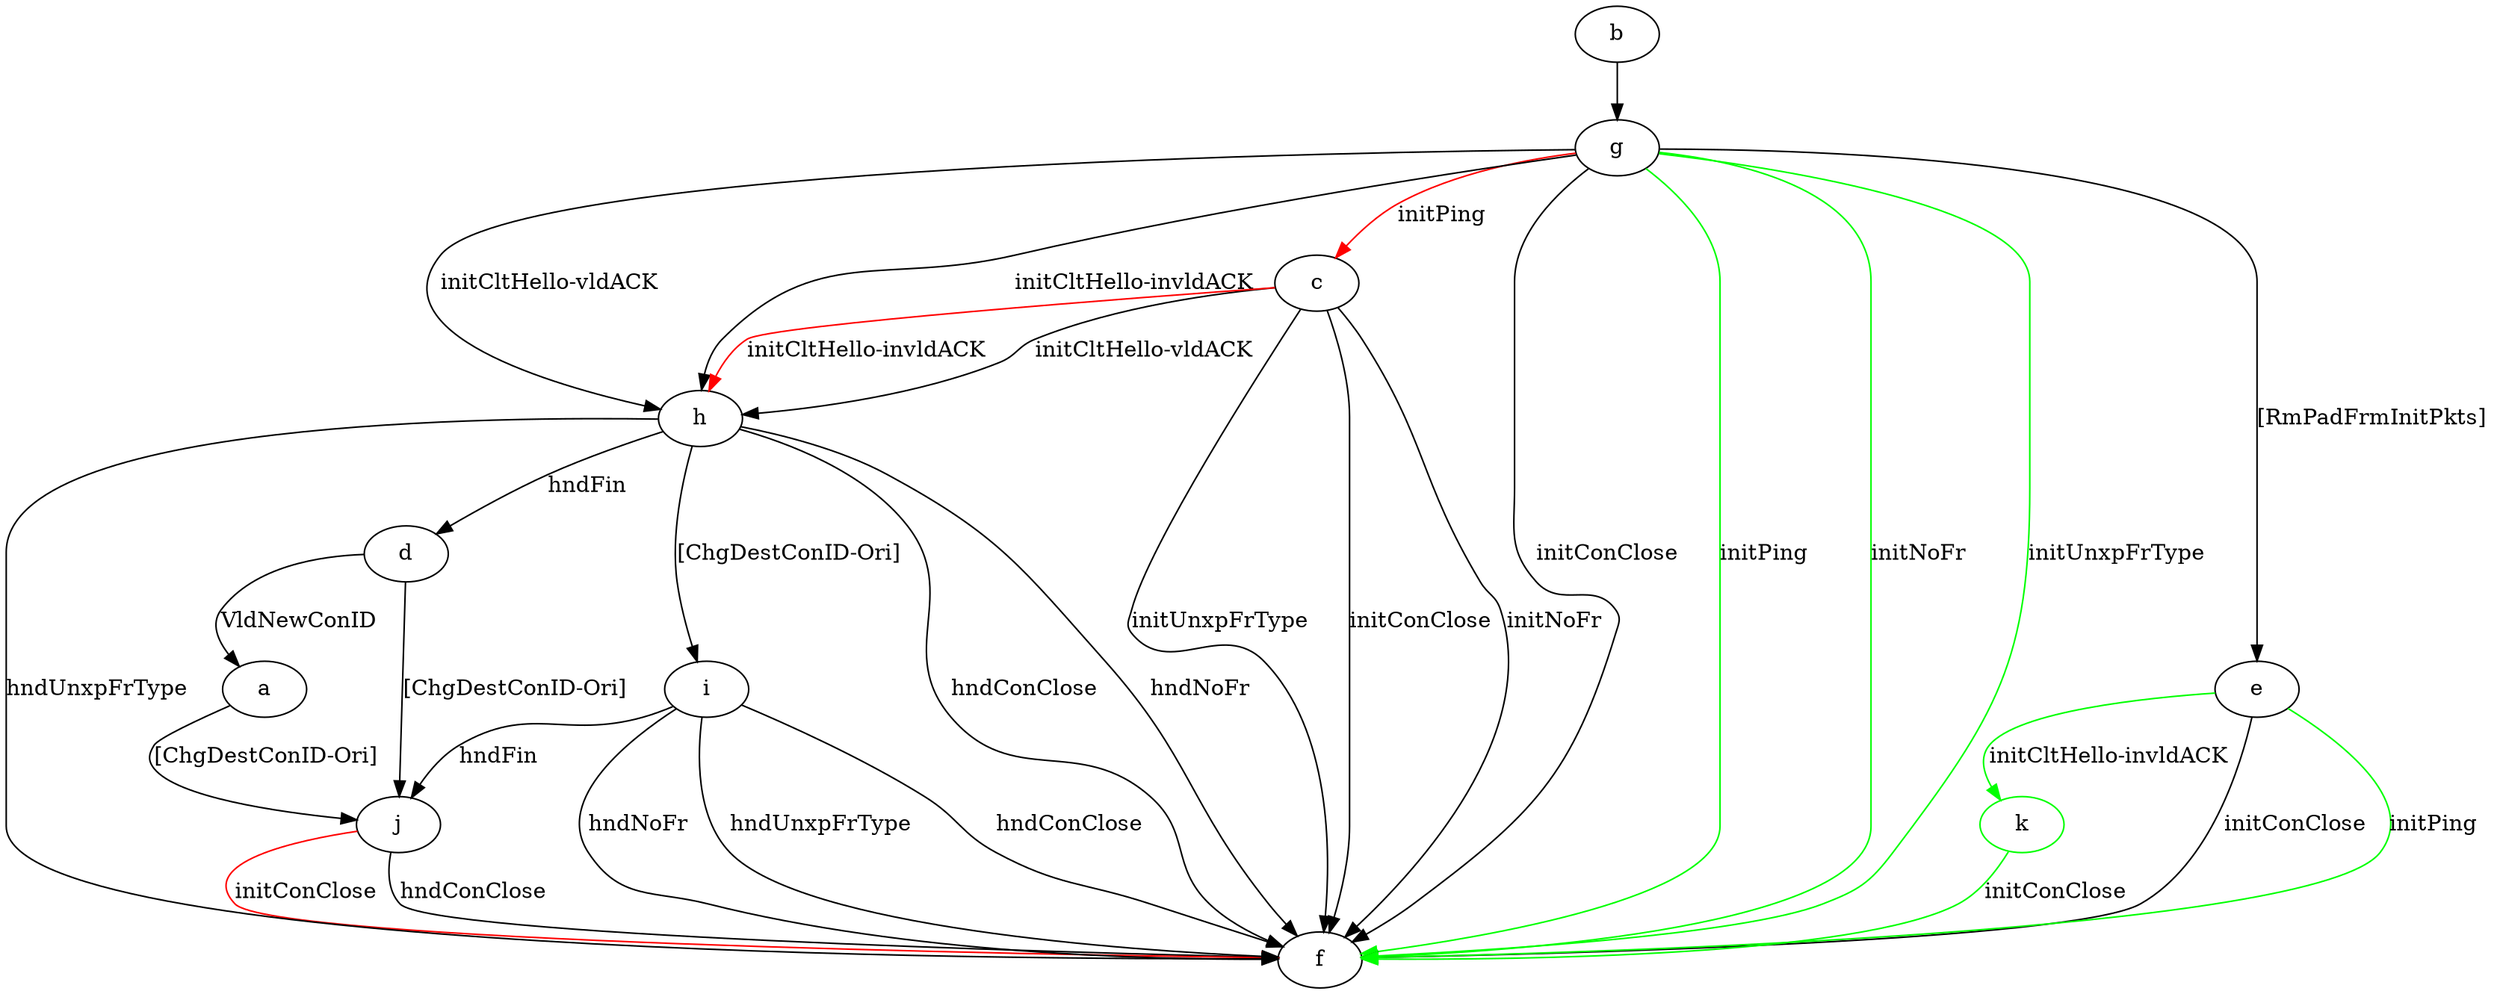 digraph "" {
	a -> j	[key=0,
		label="[ChgDestConID-Ori] "];
	b -> g	[key=0];
	c -> f	[key=0,
		label="initConClose "];
	c -> f	[key=1,
		label="initNoFr "];
	c -> f	[key=2,
		label="initUnxpFrType "];
	c -> h	[key=0,
		label="initCltHello-vldACK "];
	c -> h	[key=1,
		color=red,
		label="initCltHello-invldACK "];
	d -> a	[key=0,
		label="VldNewConID "];
	d -> j	[key=0,
		label="[ChgDestConID-Ori] "];
	e -> f	[key=0,
		label="initConClose "];
	e -> f	[key=1,
		color=green,
		label="initPing "];
	k	[color=green];
	e -> k	[key=0,
		color=green,
		label="initCltHello-invldACK "];
	g -> c	[key=0,
		color=red,
		label="initPing "];
	g -> e	[key=0,
		label="[RmPadFrmInitPkts] "];
	g -> f	[key=0,
		label="initConClose "];
	g -> f	[key=1,
		color=green,
		label="initPing "];
	g -> f	[key=2,
		color=green,
		label="initNoFr "];
	g -> f	[key=3,
		color=green,
		label="initUnxpFrType "];
	g -> h	[key=0,
		label="initCltHello-vldACK "];
	g -> h	[key=1,
		label="initCltHello-invldACK "];
	h -> d	[key=0,
		label="hndFin "];
	h -> f	[key=0,
		label="hndConClose "];
	h -> f	[key=1,
		label="hndNoFr "];
	h -> f	[key=2,
		label="hndUnxpFrType "];
	h -> i	[key=0,
		label="[ChgDestConID-Ori] "];
	i -> f	[key=0,
		label="hndConClose "];
	i -> f	[key=1,
		label="hndNoFr "];
	i -> f	[key=2,
		label="hndUnxpFrType "];
	i -> j	[key=0,
		label="hndFin "];
	j -> f	[key=0,
		label="hndConClose "];
	j -> f	[key=1,
		color=red,
		label="initConClose "];
	k -> f	[key=0,
		color=green,
		label="initConClose "];
}
